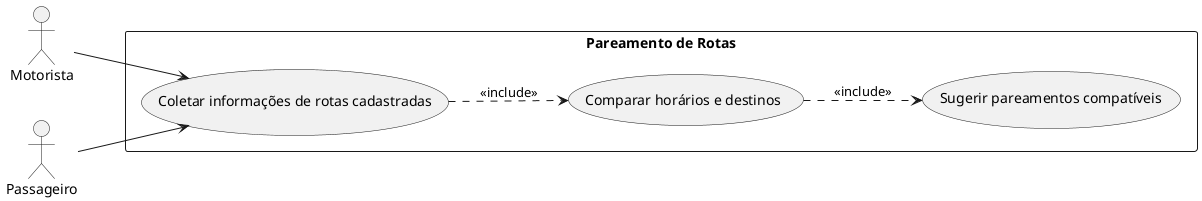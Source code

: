 @startuml Pareamento de Rotas

left to right direction

actor Motorista
actor Passageiro

rectangle "Pareamento de Rotas" {
    usecase "Coletar informações de rotas cadastradas" as pareRotas_ColetInfo
    usecase "Comparar horários e destinos" as pareRotas_CompHorDest
    usecase "Sugerir pareamentos compatíveis" as pareRotas_SugPare
}

Motorista --> pareRotas_ColetInfo
Passageiro --> pareRotas_ColetInfo
pareRotas_ColetInfo ..> pareRotas_CompHorDest: <<include>>
pareRotas_CompHorDest ..> pareRotas_SugPare: <<include>>

@enduml
